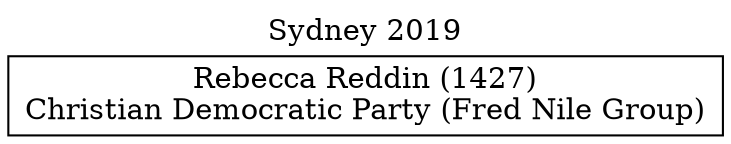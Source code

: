 // House preference flow
digraph "Rebecca Reddin (1427)_Sydney_2019" {
	graph [label="Sydney 2019" labelloc=t mclimit=10]
	node [shape=box]
	"Rebecca Reddin (1427)" [label="Rebecca Reddin (1427)
Christian Democratic Party (Fred Nile Group)"]
}
